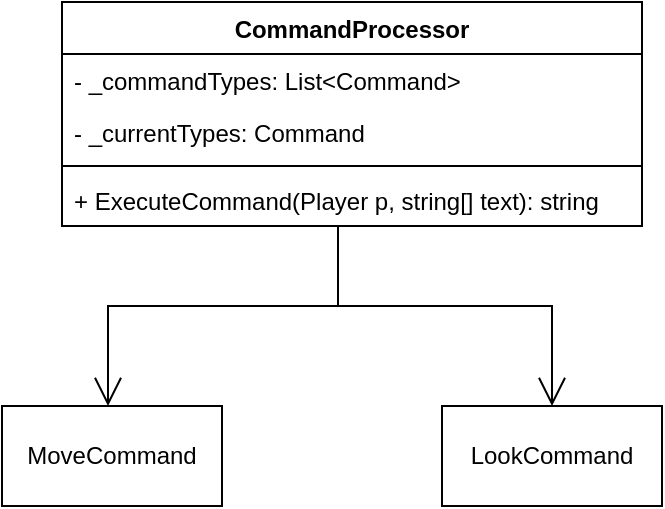 <mxfile version="22.1.3" type="device" pages="2">
  <diagram name="Class diagram" id="Sz-jfcqSTvomQZ3v9GEw">
    <mxGraphModel dx="830" dy="447" grid="1" gridSize="10" guides="1" tooltips="1" connect="1" arrows="1" fold="1" page="1" pageScale="1" pageWidth="827" pageHeight="1169" math="0" shadow="0">
      <root>
        <mxCell id="0" />
        <mxCell id="1" parent="0" />
        <mxCell id="g-6qzC0ybE8QJGl4DfPx-1" value="CommandProcessor" style="swimlane;fontStyle=1;align=center;verticalAlign=top;childLayout=stackLayout;horizontal=1;startSize=26;horizontalStack=0;resizeParent=1;resizeParentMax=0;resizeLast=0;collapsible=1;marginBottom=0;whiteSpace=wrap;html=1;" vertex="1" parent="1">
          <mxGeometry x="210" y="58" width="290" height="112" as="geometry" />
        </mxCell>
        <mxCell id="g-6qzC0ybE8QJGl4DfPx-2" value="- _commandTypes: List&amp;lt;Command&amp;gt;" style="text;strokeColor=none;fillColor=none;align=left;verticalAlign=top;spacingLeft=4;spacingRight=4;overflow=hidden;rotatable=0;points=[[0,0.5],[1,0.5]];portConstraint=eastwest;whiteSpace=wrap;html=1;" vertex="1" parent="g-6qzC0ybE8QJGl4DfPx-1">
          <mxGeometry y="26" width="290" height="26" as="geometry" />
        </mxCell>
        <mxCell id="lzUcdvp9agMLy7oaU6j2-1" value="- _currentTypes: Command" style="text;strokeColor=none;fillColor=none;align=left;verticalAlign=top;spacingLeft=4;spacingRight=4;overflow=hidden;rotatable=0;points=[[0,0.5],[1,0.5]];portConstraint=eastwest;whiteSpace=wrap;html=1;" vertex="1" parent="g-6qzC0ybE8QJGl4DfPx-1">
          <mxGeometry y="52" width="290" height="26" as="geometry" />
        </mxCell>
        <mxCell id="g-6qzC0ybE8QJGl4DfPx-3" value="" style="line;strokeWidth=1;fillColor=none;align=left;verticalAlign=middle;spacingTop=-1;spacingLeft=3;spacingRight=3;rotatable=0;labelPosition=right;points=[];portConstraint=eastwest;strokeColor=inherit;" vertex="1" parent="g-6qzC0ybE8QJGl4DfPx-1">
          <mxGeometry y="78" width="290" height="8" as="geometry" />
        </mxCell>
        <mxCell id="opLahnWvFOZADp_zCRkR-1" value="+ ExecuteCommand(Player p, string[] text): string" style="text;strokeColor=none;fillColor=none;align=left;verticalAlign=top;spacingLeft=4;spacingRight=4;overflow=hidden;rotatable=0;points=[[0,0.5],[1,0.5]];portConstraint=eastwest;whiteSpace=wrap;html=1;" vertex="1" parent="g-6qzC0ybE8QJGl4DfPx-1">
          <mxGeometry y="86" width="290" height="26" as="geometry" />
        </mxCell>
        <mxCell id="g-6qzC0ybE8QJGl4DfPx-5" value="MoveCommand" style="html=1;whiteSpace=wrap;" vertex="1" parent="1">
          <mxGeometry x="180" y="260" width="110" height="50" as="geometry" />
        </mxCell>
        <mxCell id="g-6qzC0ybE8QJGl4DfPx-6" value="LookCommand" style="html=1;whiteSpace=wrap;" vertex="1" parent="1">
          <mxGeometry x="400" y="260" width="110" height="50" as="geometry" />
        </mxCell>
        <mxCell id="g-6qzC0ybE8QJGl4DfPx-9" value="" style="endArrow=open;endFill=1;endSize=12;html=1;rounded=0;entryX=0.5;entryY=0;entryDx=0;entryDy=0;" edge="1" parent="1" target="g-6qzC0ybE8QJGl4DfPx-6">
          <mxGeometry width="160" relative="1" as="geometry">
            <mxPoint x="348" y="170" as="sourcePoint" />
            <mxPoint x="500" y="210" as="targetPoint" />
            <Array as="points">
              <mxPoint x="348" y="210" />
              <mxPoint x="455" y="210" />
            </Array>
          </mxGeometry>
        </mxCell>
        <mxCell id="g-6qzC0ybE8QJGl4DfPx-10" value="" style="endArrow=open;endFill=1;endSize=12;html=1;rounded=0;entryX=0.5;entryY=0;entryDx=0;entryDy=0;" edge="1" parent="1">
          <mxGeometry width="160" relative="1" as="geometry">
            <mxPoint x="348" y="170" as="sourcePoint" />
            <mxPoint x="233" y="260" as="targetPoint" />
            <Array as="points">
              <mxPoint x="348" y="210" />
              <mxPoint x="233" y="210" />
            </Array>
          </mxGeometry>
        </mxCell>
      </root>
    </mxGraphModel>
  </diagram>
  <diagram id="1qJB8hhZlbw7YLvAaGdq" name="Sequence diagram">
    <mxGraphModel dx="2012" dy="639" grid="1" gridSize="10" guides="1" tooltips="1" connect="1" arrows="1" fold="1" page="1" pageScale="1" pageWidth="827" pageHeight="1169" math="0" shadow="0">
      <root>
        <mxCell id="0" />
        <mxCell id="1" parent="0" />
        <mxCell id="WGv9tX2G21dpIwWHPqzV-1" value=":CommandProcessor" style="shape=umlLifeline;perimeter=lifelinePerimeter;whiteSpace=wrap;html=1;container=1;dropTarget=0;collapsible=0;recursiveResize=0;outlineConnect=0;portConstraint=eastwest;newEdgeStyle={&quot;curved&quot;:0,&quot;rounded&quot;:0};" vertex="1" parent="1">
          <mxGeometry x="120" y="240" width="130" height="300" as="geometry" />
        </mxCell>
        <mxCell id="WGv9tX2G21dpIwWHPqzV-2" value="" style="html=1;points=[[0,0,0,0,5],[0,1,0,0,-5],[1,0,0,0,5],[1,1,0,0,-5]];perimeter=orthogonalPerimeter;outlineConnect=0;targetShapes=umlLifeline;portConstraint=eastwest;newEdgeStyle={&quot;curved&quot;:0,&quot;rounded&quot;:0};" vertex="1" parent="WGv9tX2G21dpIwWHPqzV-1">
          <mxGeometry x="60" y="60" width="10" height="190" as="geometry" />
        </mxCell>
        <mxCell id="WGv9tX2G21dpIwWHPqzV-6" value="" style="html=1;points=[[0,0,0,0,5],[0,1,0,0,-5],[1,0,0,0,5],[1,1,0,0,-5]];perimeter=orthogonalPerimeter;outlineConnect=0;targetShapes=umlLifeline;portConstraint=eastwest;newEdgeStyle={&quot;curved&quot;:0,&quot;rounded&quot;:0};" vertex="1" parent="WGv9tX2G21dpIwWHPqzV-1">
          <mxGeometry x="67" y="95" width="10" height="125" as="geometry" />
        </mxCell>
        <mxCell id="WGv9tX2G21dpIwWHPqzV-7" value="DetectType&lt;br&gt;(&quot;look&quot;, &quot;at&quot;, &quot;gem&quot;)" style="html=1;verticalAlign=bottom;endArrow=block;curved=0;rounded=0;entryX=1;entryY=0;entryDx=0;entryDy=5;entryPerimeter=0;" edge="1" parent="WGv9tX2G21dpIwWHPqzV-1" source="WGv9tX2G21dpIwWHPqzV-2" target="WGv9tX2G21dpIwWHPqzV-6">
          <mxGeometry x="-0.008" y="32" width="80" relative="1" as="geometry">
            <mxPoint x="80" y="80" as="sourcePoint" />
            <mxPoint x="150" y="140" as="targetPoint" />
            <Array as="points">
              <mxPoint x="100" y="80" />
            </Array>
            <mxPoint x="9" y="-14" as="offset" />
          </mxGeometry>
        </mxCell>
        <mxCell id="V16zKj3WH-SmfB434Pz4-3" value="return &quot;...&quot;" style="html=1;verticalAlign=bottom;endArrow=open;dashed=1;endSize=8;curved=0;rounded=0;exitX=1;exitY=1;exitDx=0;exitDy=-5;exitPerimeter=0;entryX=1;entryY=1;entryDx=0;entryDy=-5;entryPerimeter=0;" edge="1" parent="WGv9tX2G21dpIwWHPqzV-1" source="WGv9tX2G21dpIwWHPqzV-6" target="WGv9tX2G21dpIwWHPqzV-2">
          <mxGeometry x="-0.009" y="10" relative="1" as="geometry">
            <mxPoint x="200" y="250" as="sourcePoint" />
            <mxPoint x="120" y="250" as="targetPoint" />
            <Array as="points">
              <mxPoint x="120" y="230" />
            </Array>
            <mxPoint as="offset" />
          </mxGeometry>
        </mxCell>
        <mxCell id="WGv9tX2G21dpIwWHPqzV-3" value=":LookCommand" style="shape=umlLifeline;perimeter=lifelinePerimeter;whiteSpace=wrap;html=1;container=1;dropTarget=0;collapsible=0;recursiveResize=0;outlineConnect=0;portConstraint=eastwest;newEdgeStyle={&quot;curved&quot;:0,&quot;rounded&quot;:0};" vertex="1" parent="1">
          <mxGeometry x="360" y="240" width="100" height="300" as="geometry" />
        </mxCell>
        <mxCell id="WGv9tX2G21dpIwWHPqzV-4" value="" style="html=1;points=[[0,0,0,0,5],[0,1,0,0,-5],[1,0,0,0,5],[1,1,0,0,-5]];perimeter=orthogonalPerimeter;outlineConnect=0;targetShapes=umlLifeline;portConstraint=eastwest;newEdgeStyle={&quot;curved&quot;:0,&quot;rounded&quot;:0};" vertex="1" parent="WGv9tX2G21dpIwWHPqzV-3">
          <mxGeometry x="45" y="110" width="10" height="80" as="geometry" />
        </mxCell>
        <mxCell id="WGv9tX2G21dpIwWHPqzV-5" value="ExecuteCommand&lt;br&gt;(p, [&quot;look&quot;, &quot;at&quot;, &quot;gem&quot;])" style="html=1;verticalAlign=bottom;endArrow=block;curved=0;rounded=0;" edge="1" parent="1">
          <mxGeometry x="-0.333" width="80" relative="1" as="geometry">
            <mxPoint y="308" as="sourcePoint" />
            <mxPoint x="180" y="308" as="targetPoint" />
            <mxPoint as="offset" />
          </mxGeometry>
        </mxCell>
        <mxCell id="kqwWPtUVwqayH-7PHXix-1" value="Execute(p, [&quot;look&quot;, &quot;at&quot;, &quot;gem&quot;])" style="html=1;verticalAlign=bottom;endArrow=block;curved=0;rounded=0;entryX=0;entryY=0;entryDx=0;entryDy=5;entryPerimeter=0;" edge="1" parent="1" source="WGv9tX2G21dpIwWHPqzV-6" target="WGv9tX2G21dpIwWHPqzV-4">
          <mxGeometry width="80" relative="1" as="geometry">
            <mxPoint x="210" y="360" as="sourcePoint" />
            <mxPoint x="290" y="360" as="targetPoint" />
          </mxGeometry>
        </mxCell>
        <mxCell id="V16zKj3WH-SmfB434Pz4-2" value="return &quot;...&quot;" style="html=1;verticalAlign=bottom;endArrow=open;dashed=1;endSize=8;curved=0;rounded=0;" edge="1" parent="1">
          <mxGeometry relative="1" as="geometry">
            <mxPoint x="405" y="417" as="sourcePoint" />
            <mxPoint x="197" y="417" as="targetPoint" />
          </mxGeometry>
        </mxCell>
        <mxCell id="V16zKj3WH-SmfB434Pz4-4" value="return &quot;...&quot;" style="html=1;verticalAlign=bottom;endArrow=open;dashed=1;endSize=8;curved=0;rounded=0;exitX=0;exitY=1;exitDx=0;exitDy=-5;exitPerimeter=0;" edge="1" parent="1" source="WGv9tX2G21dpIwWHPqzV-2">
          <mxGeometry relative="1" as="geometry">
            <mxPoint x="180" y="480" as="sourcePoint" />
            <mxPoint y="485" as="targetPoint" />
          </mxGeometry>
        </mxCell>
        <mxCell id="V16zKj3WH-SmfB434Pz4-5" value=":CommandProcessor" style="shape=umlLifeline;perimeter=lifelinePerimeter;whiteSpace=wrap;html=1;container=1;dropTarget=0;collapsible=0;recursiveResize=0;outlineConnect=0;portConstraint=eastwest;newEdgeStyle={&quot;curved&quot;:0,&quot;rounded&quot;:0};" vertex="1" parent="1">
          <mxGeometry x="630" y="240" width="130" height="300" as="geometry" />
        </mxCell>
        <mxCell id="V16zKj3WH-SmfB434Pz4-6" value="" style="html=1;points=[[0,0,0,0,5],[0,1,0,0,-5],[1,0,0,0,5],[1,1,0,0,-5]];perimeter=orthogonalPerimeter;outlineConnect=0;targetShapes=umlLifeline;portConstraint=eastwest;newEdgeStyle={&quot;curved&quot;:0,&quot;rounded&quot;:0};" vertex="1" parent="V16zKj3WH-SmfB434Pz4-5">
          <mxGeometry x="60" y="60" width="10" height="190" as="geometry" />
        </mxCell>
        <mxCell id="V16zKj3WH-SmfB434Pz4-7" value="" style="html=1;points=[[0,0,0,0,5],[0,1,0,0,-5],[1,0,0,0,5],[1,1,0,0,-5]];perimeter=orthogonalPerimeter;outlineConnect=0;targetShapes=umlLifeline;portConstraint=eastwest;newEdgeStyle={&quot;curved&quot;:0,&quot;rounded&quot;:0};" vertex="1" parent="V16zKj3WH-SmfB434Pz4-5">
          <mxGeometry x="67" y="95" width="10" height="125" as="geometry" />
        </mxCell>
        <mxCell id="V16zKj3WH-SmfB434Pz4-8" value="DetectType&lt;br&gt;(&quot;move&quot;, &quot;n&quot;)" style="html=1;verticalAlign=bottom;endArrow=block;curved=0;rounded=0;entryX=1;entryY=0;entryDx=0;entryDy=5;entryPerimeter=0;" edge="1" parent="V16zKj3WH-SmfB434Pz4-5" source="V16zKj3WH-SmfB434Pz4-6" target="V16zKj3WH-SmfB434Pz4-7">
          <mxGeometry x="-0.008" y="22" width="80" relative="1" as="geometry">
            <mxPoint x="80" y="80" as="sourcePoint" />
            <mxPoint x="150" y="140" as="targetPoint" />
            <Array as="points">
              <mxPoint x="100" y="80" />
            </Array>
            <mxPoint x="6" y="-7" as="offset" />
          </mxGeometry>
        </mxCell>
        <mxCell id="V16zKj3WH-SmfB434Pz4-9" value="return &quot;...&quot;" style="html=1;verticalAlign=bottom;endArrow=open;dashed=1;endSize=8;curved=0;rounded=0;exitX=1;exitY=1;exitDx=0;exitDy=-5;exitPerimeter=0;entryX=1;entryY=1;entryDx=0;entryDy=-5;entryPerimeter=0;" edge="1" parent="V16zKj3WH-SmfB434Pz4-5" source="V16zKj3WH-SmfB434Pz4-7" target="V16zKj3WH-SmfB434Pz4-6">
          <mxGeometry x="-0.009" y="10" relative="1" as="geometry">
            <mxPoint x="200" y="250" as="sourcePoint" />
            <mxPoint x="120" y="250" as="targetPoint" />
            <Array as="points">
              <mxPoint x="120" y="230" />
            </Array>
            <mxPoint as="offset" />
          </mxGeometry>
        </mxCell>
        <mxCell id="V16zKj3WH-SmfB434Pz4-10" value=":MoveCommand" style="shape=umlLifeline;perimeter=lifelinePerimeter;whiteSpace=wrap;html=1;container=1;dropTarget=0;collapsible=0;recursiveResize=0;outlineConnect=0;portConstraint=eastwest;newEdgeStyle={&quot;curved&quot;:0,&quot;rounded&quot;:0};" vertex="1" parent="1">
          <mxGeometry x="870" y="240" width="100" height="300" as="geometry" />
        </mxCell>
        <mxCell id="V16zKj3WH-SmfB434Pz4-11" value="" style="html=1;points=[[0,0,0,0,5],[0,1,0,0,-5],[1,0,0,0,5],[1,1,0,0,-5]];perimeter=orthogonalPerimeter;outlineConnect=0;targetShapes=umlLifeline;portConstraint=eastwest;newEdgeStyle={&quot;curved&quot;:0,&quot;rounded&quot;:0};" vertex="1" parent="V16zKj3WH-SmfB434Pz4-10">
          <mxGeometry x="45" y="110" width="10" height="80" as="geometry" />
        </mxCell>
        <mxCell id="V16zKj3WH-SmfB434Pz4-12" value="ExecuteCommand&lt;br&gt;(p, &quot;move&quot;, &quot;n&quot;)" style="html=1;verticalAlign=bottom;endArrow=block;curved=0;rounded=0;" edge="1" parent="1">
          <mxGeometry x="-0.333" width="80" relative="1" as="geometry">
            <mxPoint x="510" y="308" as="sourcePoint" />
            <mxPoint x="690" y="308" as="targetPoint" />
            <mxPoint as="offset" />
          </mxGeometry>
        </mxCell>
        <mxCell id="V16zKj3WH-SmfB434Pz4-13" value="Execute(Player p, string[] text)" style="html=1;verticalAlign=bottom;endArrow=block;curved=0;rounded=0;entryX=0;entryY=0;entryDx=0;entryDy=5;entryPerimeter=0;" edge="1" parent="1" source="V16zKj3WH-SmfB434Pz4-7" target="V16zKj3WH-SmfB434Pz4-11">
          <mxGeometry width="80" relative="1" as="geometry">
            <mxPoint x="720" y="360" as="sourcePoint" />
            <mxPoint x="800" y="360" as="targetPoint" />
          </mxGeometry>
        </mxCell>
        <mxCell id="V16zKj3WH-SmfB434Pz4-14" value="return &quot;...&quot;" style="html=1;verticalAlign=bottom;endArrow=open;dashed=1;endSize=8;curved=0;rounded=0;" edge="1" parent="1">
          <mxGeometry relative="1" as="geometry">
            <mxPoint x="915" y="417" as="sourcePoint" />
            <mxPoint x="707" y="417" as="targetPoint" />
          </mxGeometry>
        </mxCell>
        <mxCell id="V16zKj3WH-SmfB434Pz4-15" value="return &quot;...&quot;" style="html=1;verticalAlign=bottom;endArrow=open;dashed=1;endSize=8;curved=0;rounded=0;exitX=0;exitY=1;exitDx=0;exitDy=-5;exitPerimeter=0;" edge="1" parent="1" source="V16zKj3WH-SmfB434Pz4-6">
          <mxGeometry relative="1" as="geometry">
            <mxPoint x="690" y="480" as="sourcePoint" />
            <mxPoint x="510" y="485" as="targetPoint" />
          </mxGeometry>
        </mxCell>
      </root>
    </mxGraphModel>
  </diagram>
</mxfile>
